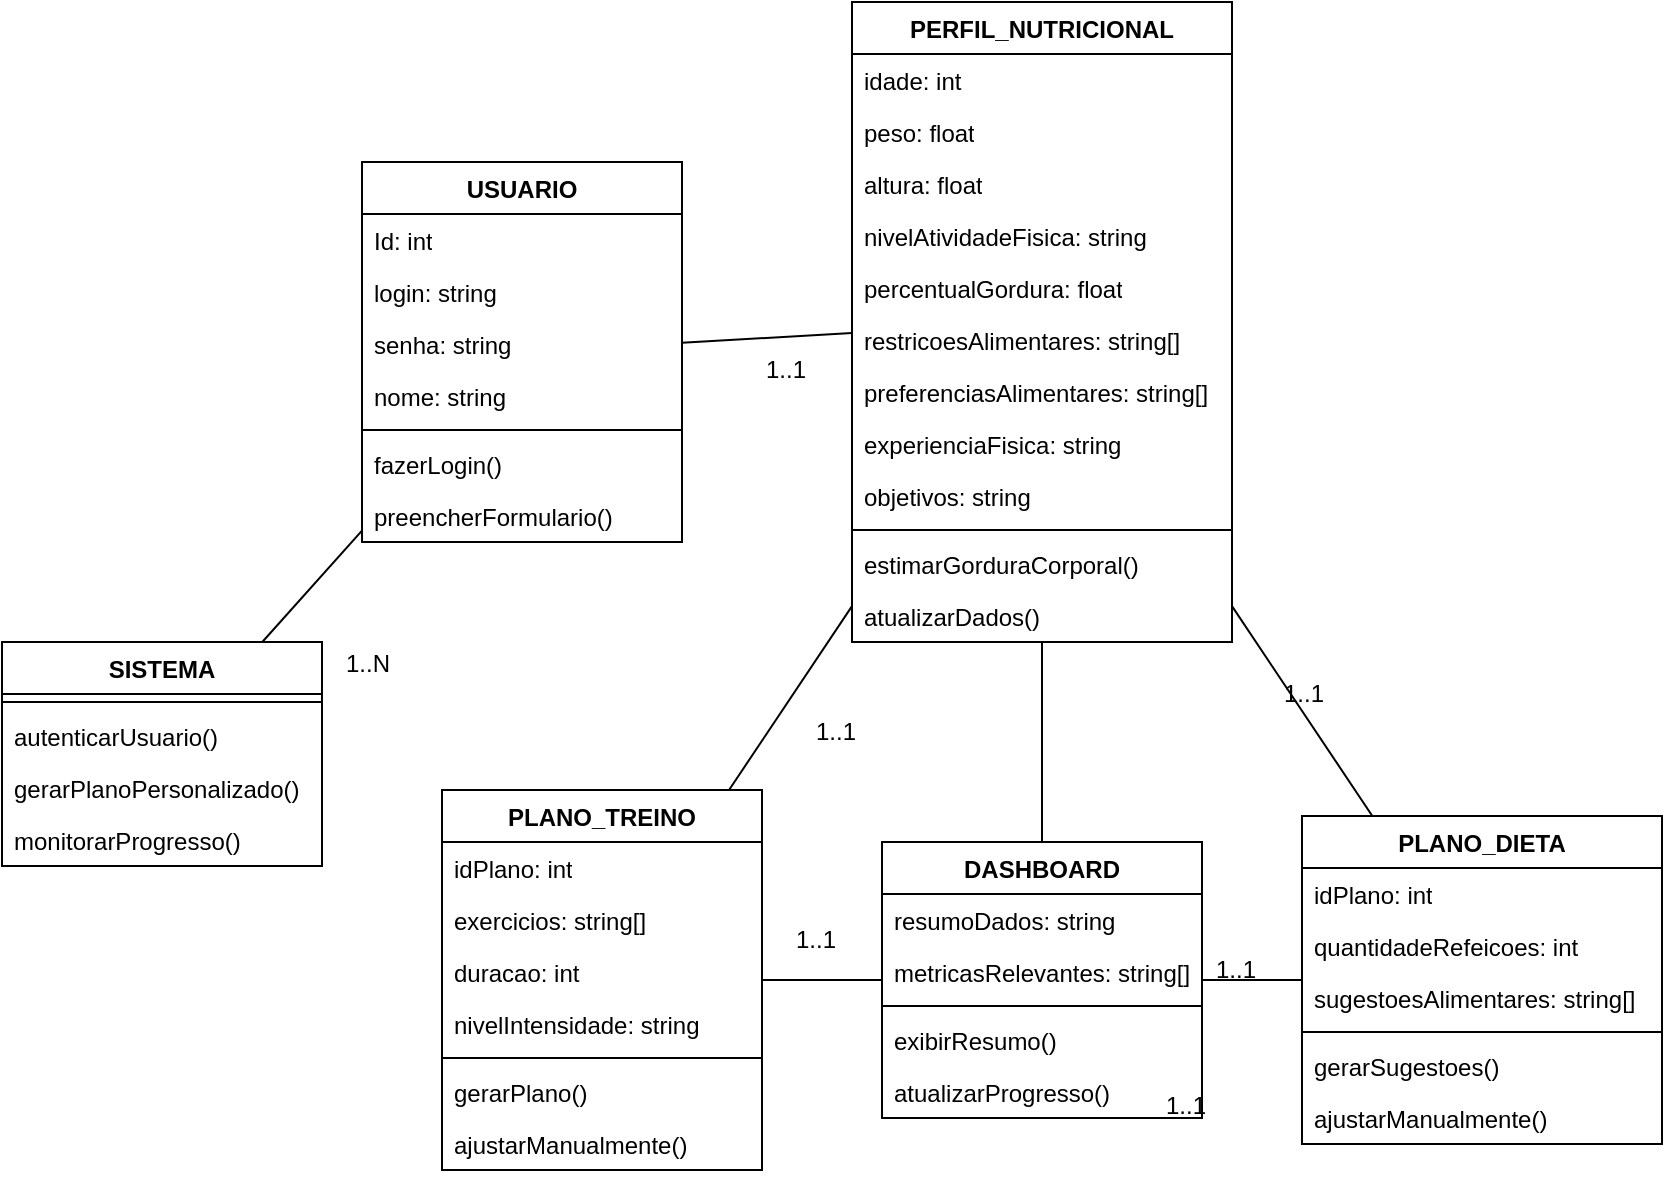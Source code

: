 <mxfile>
    <diagram id="y4ogsKCVcI5kKA2eUW5n" name="Page-1">
        <mxGraphModel dx="1395" dy="926" grid="1" gridSize="10" guides="1" tooltips="1" connect="1" arrows="1" fold="1" page="1" pageScale="1" pageWidth="850" pageHeight="1100" math="0" shadow="0">
            <root>
                <mxCell id="0"/>
                <mxCell id="1" parent="0"/>
                <mxCell id="2" value="USUARIO" style="swimlane;fontStyle=1;align=center;verticalAlign=top;childLayout=stackLayout;horizontal=1;startSize=26;horizontalStack=0;resizeParent=1;resizeParentMax=0;resizeLast=0;collapsible=1;marginBottom=0;whiteSpace=wrap;html=1;" vertex="1" parent="1">
                    <mxGeometry x="190" y="290" width="160" height="190" as="geometry"/>
                </mxCell>
                <mxCell id="3" value="&lt;font&gt;Id: int&lt;/font&gt;" style="text;strokeColor=none;fillColor=none;align=left;verticalAlign=top;spacingLeft=4;spacingRight=4;overflow=hidden;rotatable=0;points=[[0,0.5],[1,0.5]];portConstraint=eastwest;whiteSpace=wrap;html=1;" vertex="1" parent="2">
                    <mxGeometry y="26" width="160" height="26" as="geometry"/>
                </mxCell>
                <mxCell id="44" value="&lt;div&gt;login: string&lt;/div&gt;" style="text;strokeColor=none;fillColor=none;align=left;verticalAlign=top;spacingLeft=4;spacingRight=4;overflow=hidden;rotatable=0;points=[[0,0.5],[1,0.5]];portConstraint=eastwest;whiteSpace=wrap;html=1;" vertex="1" parent="2">
                    <mxGeometry y="52" width="160" height="26" as="geometry"/>
                </mxCell>
                <mxCell id="43" value="&lt;div&gt;senha: string&amp;nbsp;&lt;/div&gt;" style="text;strokeColor=none;fillColor=none;align=left;verticalAlign=top;spacingLeft=4;spacingRight=4;overflow=hidden;rotatable=0;points=[[0,0.5],[1,0.5]];portConstraint=eastwest;whiteSpace=wrap;html=1;" vertex="1" parent="2">
                    <mxGeometry y="78" width="160" height="26" as="geometry"/>
                </mxCell>
                <mxCell id="45" value="&lt;div&gt;&lt;span&gt;nome: string&lt;/span&gt;&lt;/div&gt;" style="text;strokeColor=none;fillColor=none;align=left;verticalAlign=top;spacingLeft=4;spacingRight=4;overflow=hidden;rotatable=0;points=[[0,0.5],[1,0.5]];portConstraint=eastwest;whiteSpace=wrap;html=1;" vertex="1" parent="2">
                    <mxGeometry y="104" width="160" height="26" as="geometry"/>
                </mxCell>
                <mxCell id="4" value="" style="line;strokeWidth=1;fillColor=none;align=left;verticalAlign=middle;spacingTop=-1;spacingLeft=3;spacingRight=3;rotatable=0;labelPosition=right;points=[];portConstraint=eastwest;strokeColor=inherit;" vertex="1" parent="2">
                    <mxGeometry y="130" width="160" height="8" as="geometry"/>
                </mxCell>
                <mxCell id="46" value="&lt;div&gt;fazerLogin()&lt;/div&gt;" style="text;strokeColor=none;fillColor=none;align=left;verticalAlign=top;spacingLeft=4;spacingRight=4;overflow=hidden;rotatable=0;points=[[0,0.5],[1,0.5]];portConstraint=eastwest;whiteSpace=wrap;html=1;" vertex="1" parent="2">
                    <mxGeometry y="138" width="160" height="26" as="geometry"/>
                </mxCell>
                <mxCell id="5" value="&lt;div&gt;preencherFormulario()&lt;/div&gt;" style="text;strokeColor=none;fillColor=none;align=left;verticalAlign=top;spacingLeft=4;spacingRight=4;overflow=hidden;rotatable=0;points=[[0,0.5],[1,0.5]];portConstraint=eastwest;whiteSpace=wrap;html=1;" vertex="1" parent="2">
                    <mxGeometry y="164" width="160" height="26" as="geometry"/>
                </mxCell>
                <mxCell id="6" value="PERFIL_NUTRICIONAL" style="swimlane;fontStyle=1;align=center;verticalAlign=top;childLayout=stackLayout;horizontal=1;startSize=26;horizontalStack=0;resizeParent=1;resizeParentMax=0;resizeLast=0;collapsible=1;marginBottom=0;whiteSpace=wrap;html=1;" vertex="1" parent="1">
                    <mxGeometry x="435" y="210" width="190" height="320" as="geometry"/>
                </mxCell>
                <mxCell id="47" value="&lt;div&gt;idade: int&lt;/div&gt;" style="text;strokeColor=none;fillColor=none;align=left;verticalAlign=top;spacingLeft=4;spacingRight=4;overflow=hidden;rotatable=0;points=[[0,0.5],[1,0.5]];portConstraint=eastwest;whiteSpace=wrap;html=1;" vertex="1" parent="6">
                    <mxGeometry y="26" width="190" height="26" as="geometry"/>
                </mxCell>
                <mxCell id="48" value="&lt;div&gt;peso: float&lt;/div&gt;" style="text;strokeColor=none;fillColor=none;align=left;verticalAlign=top;spacingLeft=4;spacingRight=4;overflow=hidden;rotatable=0;points=[[0,0.5],[1,0.5]];portConstraint=eastwest;whiteSpace=wrap;html=1;" vertex="1" parent="6">
                    <mxGeometry y="52" width="190" height="26" as="geometry"/>
                </mxCell>
                <mxCell id="49" value="&lt;div&gt;altura: float&lt;/div&gt;" style="text;strokeColor=none;fillColor=none;align=left;verticalAlign=top;spacingLeft=4;spacingRight=4;overflow=hidden;rotatable=0;points=[[0,0.5],[1,0.5]];portConstraint=eastwest;whiteSpace=wrap;html=1;" vertex="1" parent="6">
                    <mxGeometry y="78" width="190" height="26" as="geometry"/>
                </mxCell>
                <mxCell id="51" value="&lt;div&gt;nivelAtividadeFisica: string&lt;/div&gt;" style="text;strokeColor=none;fillColor=none;align=left;verticalAlign=top;spacingLeft=4;spacingRight=4;overflow=hidden;rotatable=0;points=[[0,0.5],[1,0.5]];portConstraint=eastwest;whiteSpace=wrap;html=1;" vertex="1" parent="6">
                    <mxGeometry y="104" width="190" height="26" as="geometry"/>
                </mxCell>
                <mxCell id="54" value="&lt;div&gt;percentualGordura: float&lt;/div&gt;" style="text;strokeColor=none;fillColor=none;align=left;verticalAlign=top;spacingLeft=4;spacingRight=4;overflow=hidden;rotatable=0;points=[[0,0.5],[1,0.5]];portConstraint=eastwest;whiteSpace=wrap;html=1;" vertex="1" parent="6">
                    <mxGeometry y="130" width="190" height="26" as="geometry"/>
                </mxCell>
                <mxCell id="53" value="&lt;div&gt;restricoesAlimentares: string[]&amp;nbsp;&lt;/div&gt;" style="text;strokeColor=none;fillColor=none;align=left;verticalAlign=top;spacingLeft=4;spacingRight=4;overflow=hidden;rotatable=0;points=[[0,0.5],[1,0.5]];portConstraint=eastwest;whiteSpace=wrap;html=1;" vertex="1" parent="6">
                    <mxGeometry y="156" width="190" height="26" as="geometry"/>
                </mxCell>
                <mxCell id="52" value="&lt;div&gt;preferenciasAlimentares: string[]&lt;/div&gt;" style="text;strokeColor=none;fillColor=none;align=left;verticalAlign=top;spacingLeft=4;spacingRight=4;overflow=hidden;rotatable=0;points=[[0,0.5],[1,0.5]];portConstraint=eastwest;whiteSpace=wrap;html=1;" vertex="1" parent="6">
                    <mxGeometry y="182" width="190" height="26" as="geometry"/>
                </mxCell>
                <mxCell id="50" value="&lt;div&gt;experienciaFisica: string&lt;/div&gt;" style="text;strokeColor=none;fillColor=none;align=left;verticalAlign=top;spacingLeft=4;spacingRight=4;overflow=hidden;rotatable=0;points=[[0,0.5],[1,0.5]];portConstraint=eastwest;whiteSpace=wrap;html=1;" vertex="1" parent="6">
                    <mxGeometry y="208" width="190" height="26" as="geometry"/>
                </mxCell>
                <mxCell id="7" value="&lt;div&gt;objetivos: string&lt;/div&gt;" style="text;strokeColor=none;fillColor=none;align=left;verticalAlign=top;spacingLeft=4;spacingRight=4;overflow=hidden;rotatable=0;points=[[0,0.5],[1,0.5]];portConstraint=eastwest;whiteSpace=wrap;html=1;" vertex="1" parent="6">
                    <mxGeometry y="234" width="190" height="26" as="geometry"/>
                </mxCell>
                <mxCell id="8" value="" style="line;strokeWidth=1;fillColor=none;align=left;verticalAlign=middle;spacingTop=-1;spacingLeft=3;spacingRight=3;rotatable=0;labelPosition=right;points=[];portConstraint=eastwest;strokeColor=inherit;" vertex="1" parent="6">
                    <mxGeometry y="260" width="190" height="8" as="geometry"/>
                </mxCell>
                <mxCell id="55" value="&lt;div&gt;estimarGorduraCorporal()&lt;/div&gt;" style="text;strokeColor=none;fillColor=none;align=left;verticalAlign=top;spacingLeft=4;spacingRight=4;overflow=hidden;rotatable=0;points=[[0,0.5],[1,0.5]];portConstraint=eastwest;whiteSpace=wrap;html=1;" vertex="1" parent="6">
                    <mxGeometry y="268" width="190" height="26" as="geometry"/>
                </mxCell>
                <mxCell id="9" value="&lt;div&gt;atualizarDados()&lt;/div&gt;" style="text;strokeColor=none;fillColor=none;align=left;verticalAlign=top;spacingLeft=4;spacingRight=4;overflow=hidden;rotatable=0;points=[[0,0.5],[1,0.5]];portConstraint=eastwest;whiteSpace=wrap;html=1;" vertex="1" parent="6">
                    <mxGeometry y="294" width="190" height="26" as="geometry"/>
                </mxCell>
                <mxCell id="10" value="PLANO_DIETA" style="swimlane;fontStyle=1;align=center;verticalAlign=top;childLayout=stackLayout;horizontal=1;startSize=26;horizontalStack=0;resizeParent=1;resizeParentMax=0;resizeLast=0;collapsible=1;marginBottom=0;whiteSpace=wrap;html=1;" vertex="1" parent="1">
                    <mxGeometry x="660" y="617" width="180" height="164" as="geometry"/>
                </mxCell>
                <mxCell id="56" value="&lt;div&gt;idPlano: int&lt;/div&gt;" style="text;strokeColor=none;fillColor=none;align=left;verticalAlign=top;spacingLeft=4;spacingRight=4;overflow=hidden;rotatable=0;points=[[0,0.5],[1,0.5]];portConstraint=eastwest;whiteSpace=wrap;html=1;" vertex="1" parent="10">
                    <mxGeometry y="26" width="180" height="26" as="geometry"/>
                </mxCell>
                <mxCell id="57" value="&lt;div&gt;quantidadeRefeicoes: int&lt;/div&gt;" style="text;strokeColor=none;fillColor=none;align=left;verticalAlign=top;spacingLeft=4;spacingRight=4;overflow=hidden;rotatable=0;points=[[0,0.5],[1,0.5]];portConstraint=eastwest;whiteSpace=wrap;html=1;" vertex="1" parent="10">
                    <mxGeometry y="52" width="180" height="26" as="geometry"/>
                </mxCell>
                <mxCell id="11" value="&lt;div&gt;sugestoesAlimentares: string[]&lt;/div&gt;" style="text;strokeColor=none;fillColor=none;align=left;verticalAlign=top;spacingLeft=4;spacingRight=4;overflow=hidden;rotatable=0;points=[[0,0.5],[1,0.5]];portConstraint=eastwest;whiteSpace=wrap;html=1;" vertex="1" parent="10">
                    <mxGeometry y="78" width="180" height="26" as="geometry"/>
                </mxCell>
                <mxCell id="12" value="" style="line;strokeWidth=1;fillColor=none;align=left;verticalAlign=middle;spacingTop=-1;spacingLeft=3;spacingRight=3;rotatable=0;labelPosition=right;points=[];portConstraint=eastwest;strokeColor=inherit;" vertex="1" parent="10">
                    <mxGeometry y="104" width="180" height="8" as="geometry"/>
                </mxCell>
                <mxCell id="13" value="&lt;div&gt;gerarSugestoes()&lt;/div&gt;" style="text;strokeColor=none;fillColor=none;align=left;verticalAlign=top;spacingLeft=4;spacingRight=4;overflow=hidden;rotatable=0;points=[[0,0.5],[1,0.5]];portConstraint=eastwest;whiteSpace=wrap;html=1;" vertex="1" parent="10">
                    <mxGeometry y="112" width="180" height="26" as="geometry"/>
                </mxCell>
                <mxCell id="58" value="&lt;div&gt;ajustarManualmente()&lt;/div&gt;" style="text;strokeColor=none;fillColor=none;align=left;verticalAlign=top;spacingLeft=4;spacingRight=4;overflow=hidden;rotatable=0;points=[[0,0.5],[1,0.5]];portConstraint=eastwest;whiteSpace=wrap;html=1;" vertex="1" parent="10">
                    <mxGeometry y="138" width="180" height="26" as="geometry"/>
                </mxCell>
                <mxCell id="31" value="SISTEMA" style="swimlane;fontStyle=1;align=center;verticalAlign=top;childLayout=stackLayout;horizontal=1;startSize=26;horizontalStack=0;resizeParent=1;resizeParentMax=0;resizeLast=0;collapsible=1;marginBottom=0;whiteSpace=wrap;html=1;" vertex="1" parent="1">
                    <mxGeometry x="10" y="530" width="160" height="112" as="geometry"/>
                </mxCell>
                <mxCell id="33" value="" style="line;strokeWidth=1;fillColor=none;align=left;verticalAlign=middle;spacingTop=-1;spacingLeft=3;spacingRight=3;rotatable=0;labelPosition=right;points=[];portConstraint=eastwest;strokeColor=inherit;" vertex="1" parent="31">
                    <mxGeometry y="26" width="160" height="8" as="geometry"/>
                </mxCell>
                <mxCell id="34" value="&lt;div&gt;autenticarUsuario()&lt;/div&gt;" style="text;strokeColor=none;fillColor=none;align=left;verticalAlign=top;spacingLeft=4;spacingRight=4;overflow=hidden;rotatable=0;points=[[0,0.5],[1,0.5]];portConstraint=eastwest;whiteSpace=wrap;html=1;" vertex="1" parent="31">
                    <mxGeometry y="34" width="160" height="26" as="geometry"/>
                </mxCell>
                <mxCell id="66" value="&lt;div&gt;gerarPlanoPersonalizado()&lt;/div&gt;" style="text;strokeColor=none;fillColor=none;align=left;verticalAlign=top;spacingLeft=4;spacingRight=4;overflow=hidden;rotatable=0;points=[[0,0.5],[1,0.5]];portConstraint=eastwest;whiteSpace=wrap;html=1;" vertex="1" parent="31">
                    <mxGeometry y="60" width="160" height="26" as="geometry"/>
                </mxCell>
                <mxCell id="65" value="&lt;div&gt;monitorarProgresso()&lt;/div&gt;" style="text;strokeColor=none;fillColor=none;align=left;verticalAlign=top;spacingLeft=4;spacingRight=4;overflow=hidden;rotatable=0;points=[[0,0.5],[1,0.5]];portConstraint=eastwest;whiteSpace=wrap;html=1;" vertex="1" parent="31">
                    <mxGeometry y="86" width="160" height="26" as="geometry"/>
                </mxCell>
                <mxCell id="35" value="DASHBOARD" style="swimlane;fontStyle=1;align=center;verticalAlign=top;childLayout=stackLayout;horizontal=1;startSize=26;horizontalStack=0;resizeParent=1;resizeParentMax=0;resizeLast=0;collapsible=1;marginBottom=0;whiteSpace=wrap;html=1;" vertex="1" parent="1">
                    <mxGeometry x="450" y="630" width="160" height="138" as="geometry"/>
                </mxCell>
                <mxCell id="63" value="&lt;div&gt;resumoDados: string&lt;/div&gt;" style="text;strokeColor=none;fillColor=none;align=left;verticalAlign=top;spacingLeft=4;spacingRight=4;overflow=hidden;rotatable=0;points=[[0,0.5],[1,0.5]];portConstraint=eastwest;whiteSpace=wrap;html=1;" vertex="1" parent="35">
                    <mxGeometry y="26" width="160" height="26" as="geometry"/>
                </mxCell>
                <mxCell id="36" value="&lt;div&gt;metricasRelevantes: string[]&lt;/div&gt;" style="text;strokeColor=none;fillColor=none;align=left;verticalAlign=top;spacingLeft=4;spacingRight=4;overflow=hidden;rotatable=0;points=[[0,0.5],[1,0.5]];portConstraint=eastwest;whiteSpace=wrap;html=1;" vertex="1" parent="35">
                    <mxGeometry y="52" width="160" height="26" as="geometry"/>
                </mxCell>
                <mxCell id="37" value="" style="line;strokeWidth=1;fillColor=none;align=left;verticalAlign=middle;spacingTop=-1;spacingLeft=3;spacingRight=3;rotatable=0;labelPosition=right;points=[];portConstraint=eastwest;strokeColor=inherit;" vertex="1" parent="35">
                    <mxGeometry y="78" width="160" height="8" as="geometry"/>
                </mxCell>
                <mxCell id="38" value="&lt;div&gt;exibirResumo()&lt;/div&gt;" style="text;strokeColor=none;fillColor=none;align=left;verticalAlign=top;spacingLeft=4;spacingRight=4;overflow=hidden;rotatable=0;points=[[0,0.5],[1,0.5]];portConstraint=eastwest;whiteSpace=wrap;html=1;" vertex="1" parent="35">
                    <mxGeometry y="86" width="160" height="26" as="geometry"/>
                </mxCell>
                <mxCell id="64" value="&lt;div&gt;atualizarProgresso()&lt;/div&gt;" style="text;strokeColor=none;fillColor=none;align=left;verticalAlign=top;spacingLeft=4;spacingRight=4;overflow=hidden;rotatable=0;points=[[0,0.5],[1,0.5]];portConstraint=eastwest;whiteSpace=wrap;html=1;" vertex="1" parent="35">
                    <mxGeometry y="112" width="160" height="26" as="geometry"/>
                </mxCell>
                <mxCell id="39" value="PLANO_TREINO" style="swimlane;fontStyle=1;align=center;verticalAlign=top;childLayout=stackLayout;horizontal=1;startSize=26;horizontalStack=0;resizeParent=1;resizeParentMax=0;resizeLast=0;collapsible=1;marginBottom=0;whiteSpace=wrap;html=1;" vertex="1" parent="1">
                    <mxGeometry x="230" y="604" width="160" height="190" as="geometry"/>
                </mxCell>
                <mxCell id="59" value="&lt;div&gt;idPlano: int&lt;/div&gt;" style="text;strokeColor=none;fillColor=none;align=left;verticalAlign=top;spacingLeft=4;spacingRight=4;overflow=hidden;rotatable=0;points=[[0,0.5],[1,0.5]];portConstraint=eastwest;whiteSpace=wrap;html=1;" vertex="1" parent="39">
                    <mxGeometry y="26" width="160" height="26" as="geometry"/>
                </mxCell>
                <mxCell id="60" value="&lt;div&gt;exercicios: string[]&lt;/div&gt;" style="text;strokeColor=none;fillColor=none;align=left;verticalAlign=top;spacingLeft=4;spacingRight=4;overflow=hidden;rotatable=0;points=[[0,0.5],[1,0.5]];portConstraint=eastwest;whiteSpace=wrap;html=1;" vertex="1" parent="39">
                    <mxGeometry y="52" width="160" height="26" as="geometry"/>
                </mxCell>
                <mxCell id="61" value="&lt;div&gt;duracao: int&lt;/div&gt;" style="text;strokeColor=none;fillColor=none;align=left;verticalAlign=top;spacingLeft=4;spacingRight=4;overflow=hidden;rotatable=0;points=[[0,0.5],[1,0.5]];portConstraint=eastwest;whiteSpace=wrap;html=1;" vertex="1" parent="39">
                    <mxGeometry y="78" width="160" height="26" as="geometry"/>
                </mxCell>
                <mxCell id="40" value="&lt;div&gt;nivelIntensidade: string&lt;/div&gt;" style="text;strokeColor=none;fillColor=none;align=left;verticalAlign=top;spacingLeft=4;spacingRight=4;overflow=hidden;rotatable=0;points=[[0,0.5],[1,0.5]];portConstraint=eastwest;whiteSpace=wrap;html=1;" vertex="1" parent="39">
                    <mxGeometry y="104" width="160" height="26" as="geometry"/>
                </mxCell>
                <mxCell id="41" value="" style="line;strokeWidth=1;fillColor=none;align=left;verticalAlign=middle;spacingTop=-1;spacingLeft=3;spacingRight=3;rotatable=0;labelPosition=right;points=[];portConstraint=eastwest;strokeColor=inherit;" vertex="1" parent="39">
                    <mxGeometry y="130" width="160" height="8" as="geometry"/>
                </mxCell>
                <mxCell id="62" value="&lt;div&gt;gerarPlano()&lt;/div&gt;" style="text;strokeColor=none;fillColor=none;align=left;verticalAlign=top;spacingLeft=4;spacingRight=4;overflow=hidden;rotatable=0;points=[[0,0.5],[1,0.5]];portConstraint=eastwest;whiteSpace=wrap;html=1;" vertex="1" parent="39">
                    <mxGeometry y="138" width="160" height="26" as="geometry"/>
                </mxCell>
                <mxCell id="42" value="&lt;div&gt;ajustarManualmente()&lt;/div&gt;" style="text;strokeColor=none;fillColor=none;align=left;verticalAlign=top;spacingLeft=4;spacingRight=4;overflow=hidden;rotatable=0;points=[[0,0.5],[1,0.5]];portConstraint=eastwest;whiteSpace=wrap;html=1;" vertex="1" parent="39">
                    <mxGeometry y="164" width="160" height="26" as="geometry"/>
                </mxCell>
                <mxCell id="81" value="" style="endArrow=none;html=1;rounded=0;align=center;verticalAlign=top;endFill=0;labelBackgroundColor=none;" edge="1" parent="1" source="2" target="6">
                    <mxGeometry relative="1" as="geometry">
                        <mxPoint x="160" y="680" as="sourcePoint"/>
                        <mxPoint x="320" y="680" as="targetPoint"/>
                    </mxGeometry>
                </mxCell>
                <mxCell id="82" value="" style="resizable=0;html=1;align=left;verticalAlign=bottom;labelBackgroundColor=none;" connectable="0" vertex="1" parent="81">
                    <mxGeometry x="-1" relative="1" as="geometry"/>
                </mxCell>
                <mxCell id="83" value="1..1" style="resizable=0;html=1;align=left;verticalAlign=top;labelBackgroundColor=none;" connectable="0" vertex="1" parent="81">
                    <mxGeometry x="-1" relative="1" as="geometry">
                        <mxPoint x="40" as="offset"/>
                    </mxGeometry>
                </mxCell>
                <mxCell id="84" value="" style="resizable=0;html=1;align=right;verticalAlign=bottom;labelBackgroundColor=none;" connectable="0" vertex="1" parent="81">
                    <mxGeometry x="1" relative="1" as="geometry"/>
                </mxCell>
                <mxCell id="86" value="" style="endArrow=none;html=1;rounded=0;align=center;verticalAlign=top;endFill=0;labelBackgroundColor=none;" edge="1" parent="1" source="6" target="10">
                    <mxGeometry relative="1" as="geometry">
                        <mxPoint x="370" y="512" as="sourcePoint"/>
                        <mxPoint x="590" y="560" as="targetPoint"/>
                    </mxGeometry>
                </mxCell>
                <mxCell id="87" value="" style="resizable=0;html=1;align=left;verticalAlign=bottom;labelBackgroundColor=none;" connectable="0" vertex="1" parent="86">
                    <mxGeometry x="-1" relative="1" as="geometry"/>
                </mxCell>
                <mxCell id="88" value="1..1" style="resizable=0;html=1;align=left;verticalAlign=top;labelBackgroundColor=none;" connectable="0" vertex="1" parent="86">
                    <mxGeometry x="-1" relative="1" as="geometry">
                        <mxPoint x="24" y="30" as="offset"/>
                    </mxGeometry>
                </mxCell>
                <mxCell id="89" value="" style="resizable=0;html=1;align=right;verticalAlign=bottom;labelBackgroundColor=none;" connectable="0" vertex="1" parent="86">
                    <mxGeometry x="1" relative="1" as="geometry"/>
                </mxCell>
                <mxCell id="90" value="" style="endArrow=none;html=1;rounded=0;align=center;verticalAlign=top;endFill=0;labelBackgroundColor=none;" edge="1" parent="1" source="6" target="39">
                    <mxGeometry relative="1" as="geometry">
                        <mxPoint x="780" y="540" as="sourcePoint"/>
                        <mxPoint x="950" y="470" as="targetPoint"/>
                    </mxGeometry>
                </mxCell>
                <mxCell id="91" value="" style="resizable=0;html=1;align=left;verticalAlign=bottom;labelBackgroundColor=none;" connectable="0" vertex="1" parent="90">
                    <mxGeometry x="-1" relative="1" as="geometry"/>
                </mxCell>
                <mxCell id="92" value="1..1" style="resizable=0;html=1;align=left;verticalAlign=top;labelBackgroundColor=none;" connectable="0" vertex="1" parent="90">
                    <mxGeometry x="-1" relative="1" as="geometry">
                        <mxPoint x="-20" y="49" as="offset"/>
                    </mxGeometry>
                </mxCell>
                <mxCell id="93" value="" style="resizable=0;html=1;align=right;verticalAlign=bottom;labelBackgroundColor=none;" connectable="0" vertex="1" parent="90">
                    <mxGeometry x="1" relative="1" as="geometry"/>
                </mxCell>
                <mxCell id="94" value="" style="endArrow=none;html=1;rounded=0;align=center;verticalAlign=top;endFill=0;labelBackgroundColor=none;" edge="1" parent="1" source="35" target="39">
                    <mxGeometry relative="1" as="geometry">
                        <mxPoint x="500" y="511" as="sourcePoint"/>
                        <mxPoint x="399" y="650" as="targetPoint"/>
                    </mxGeometry>
                </mxCell>
                <mxCell id="95" value="" style="resizable=0;html=1;align=left;verticalAlign=bottom;labelBackgroundColor=none;" connectable="0" vertex="1" parent="94">
                    <mxGeometry x="-1" relative="1" as="geometry"/>
                </mxCell>
                <mxCell id="96" value="1..1" style="resizable=0;html=1;align=left;verticalAlign=top;labelBackgroundColor=none;" connectable="0" vertex="1" parent="94">
                    <mxGeometry x="-1" relative="1" as="geometry">
                        <mxPoint x="-45" y="-34" as="offset"/>
                    </mxGeometry>
                </mxCell>
                <mxCell id="97" value="" style="resizable=0;html=1;align=right;verticalAlign=bottom;labelBackgroundColor=none;" connectable="0" vertex="1" parent="94">
                    <mxGeometry x="1" relative="1" as="geometry"/>
                </mxCell>
                <mxCell id="98" value="" style="endArrow=none;html=1;rounded=0;align=center;verticalAlign=top;endFill=0;labelBackgroundColor=none;" edge="1" parent="1" source="35" target="10">
                    <mxGeometry relative="1" as="geometry">
                        <mxPoint x="520" y="910" as="sourcePoint"/>
                        <mxPoint x="410" y="814" as="targetPoint"/>
                    </mxGeometry>
                </mxCell>
                <mxCell id="99" value="" style="resizable=0;html=1;align=left;verticalAlign=bottom;labelBackgroundColor=none;" connectable="0" vertex="1" parent="98">
                    <mxGeometry x="-1" relative="1" as="geometry"/>
                </mxCell>
                <mxCell id="100" value="1..1" style="resizable=0;html=1;align=left;verticalAlign=top;labelBackgroundColor=none;" connectable="0" vertex="1" parent="98">
                    <mxGeometry x="-1" relative="1" as="geometry">
                        <mxPoint x="-20" y="49" as="offset"/>
                    </mxGeometry>
                </mxCell>
                <mxCell id="101" value="" style="resizable=0;html=1;align=right;verticalAlign=bottom;labelBackgroundColor=none;" connectable="0" vertex="1" parent="98">
                    <mxGeometry x="1" relative="1" as="geometry"/>
                </mxCell>
                <mxCell id="102" value="" style="endArrow=none;html=1;rounded=0;align=center;verticalAlign=top;endFill=0;labelBackgroundColor=none;" edge="1" parent="1" source="35" target="6">
                    <mxGeometry relative="1" as="geometry">
                        <mxPoint x="520" y="910" as="sourcePoint"/>
                        <mxPoint x="410" y="814" as="targetPoint"/>
                    </mxGeometry>
                </mxCell>
                <mxCell id="103" value="" style="resizable=0;html=1;align=left;verticalAlign=bottom;labelBackgroundColor=none;" connectable="0" vertex="1" parent="102">
                    <mxGeometry x="-1" relative="1" as="geometry"/>
                </mxCell>
                <mxCell id="104" value="1..1" style="resizable=0;html=1;align=left;verticalAlign=top;labelBackgroundColor=none;" connectable="0" vertex="1" parent="102">
                    <mxGeometry x="-1" relative="1" as="geometry">
                        <mxPoint x="85" y="50" as="offset"/>
                    </mxGeometry>
                </mxCell>
                <mxCell id="105" value="" style="resizable=0;html=1;align=right;verticalAlign=bottom;labelBackgroundColor=none;" connectable="0" vertex="1" parent="102">
                    <mxGeometry x="1" relative="1" as="geometry"/>
                </mxCell>
                <mxCell id="106" value="" style="endArrow=none;html=1;rounded=0;align=center;verticalAlign=top;endFill=0;labelBackgroundColor=none;" edge="1" parent="1" source="31" target="2">
                    <mxGeometry relative="1" as="geometry">
                        <mxPoint x="340" y="445" as="sourcePoint"/>
                        <mxPoint x="500" y="404" as="targetPoint"/>
                    </mxGeometry>
                </mxCell>
                <mxCell id="107" value="" style="resizable=0;html=1;align=left;verticalAlign=bottom;labelBackgroundColor=none;" connectable="0" vertex="1" parent="106">
                    <mxGeometry x="-1" relative="1" as="geometry"/>
                </mxCell>
                <mxCell id="108" value="1..N" style="resizable=0;html=1;align=left;verticalAlign=top;labelBackgroundColor=none;" connectable="0" vertex="1" parent="106">
                    <mxGeometry x="-1" relative="1" as="geometry">
                        <mxPoint x="40" y="-3" as="offset"/>
                    </mxGeometry>
                </mxCell>
                <mxCell id="109" value="" style="resizable=0;html=1;align=right;verticalAlign=bottom;labelBackgroundColor=none;" connectable="0" vertex="1" parent="106">
                    <mxGeometry x="1" relative="1" as="geometry"/>
                </mxCell>
            </root>
        </mxGraphModel>
    </diagram>
</mxfile>